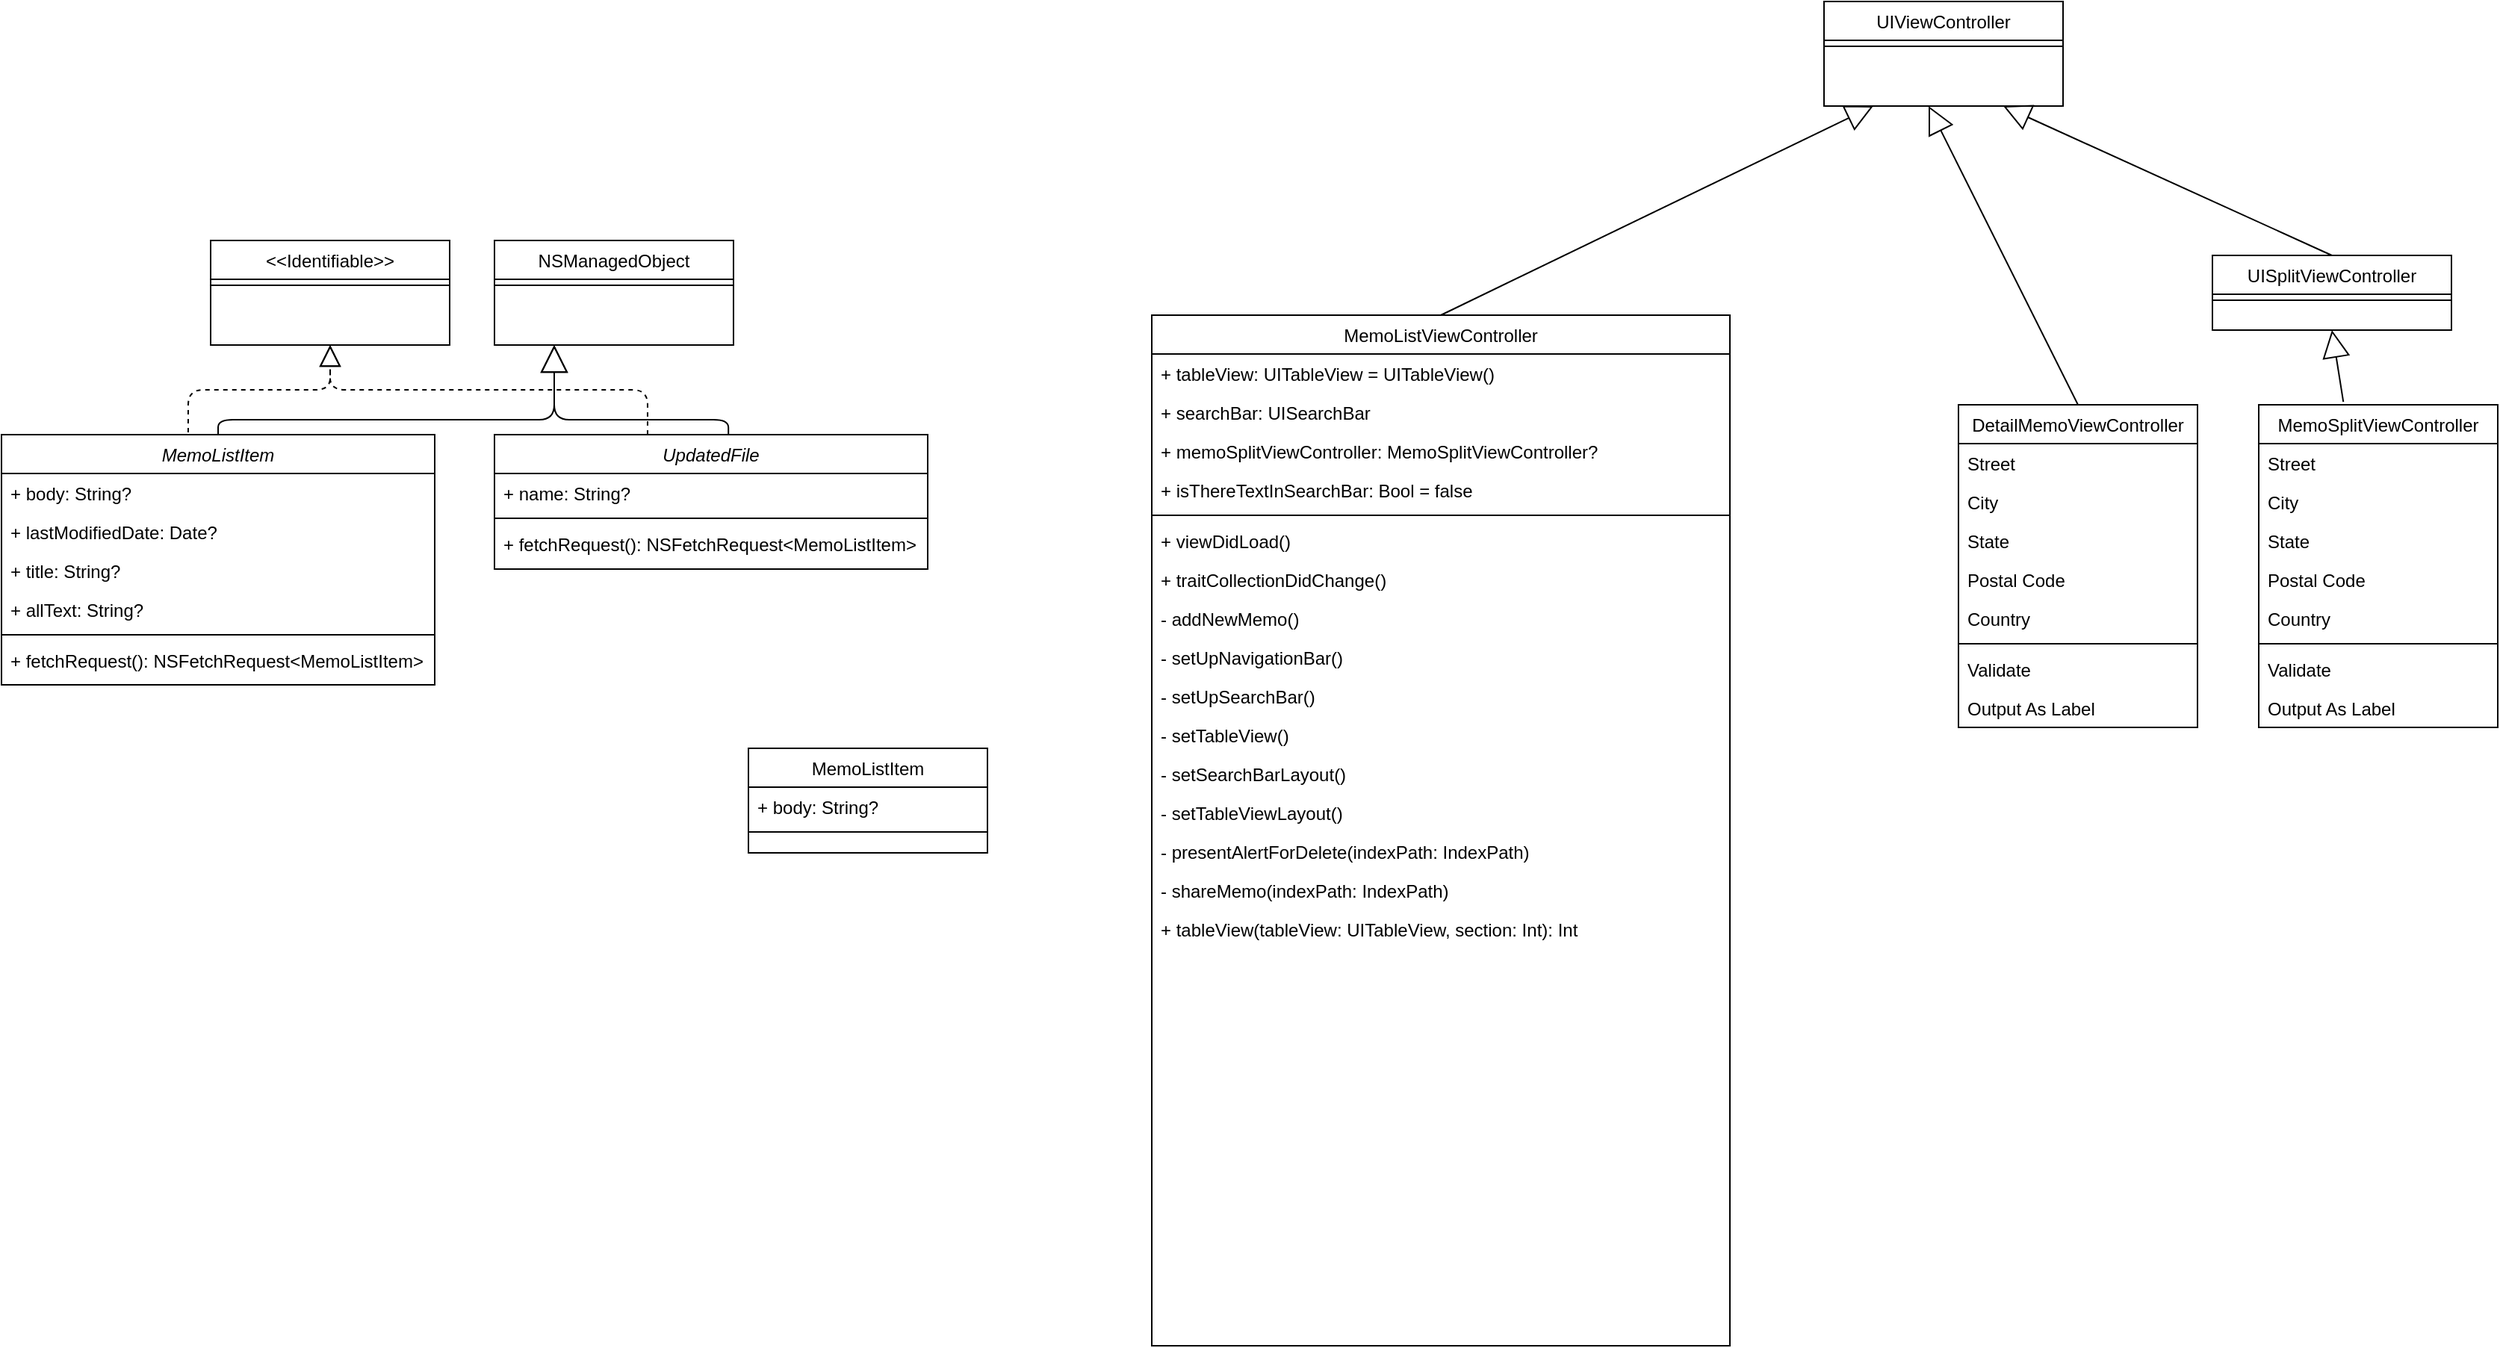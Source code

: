 <mxfile version="14.7.3" type="github">
  <diagram id="C5RBs43oDa-KdzZeNtuy" name="Page-1">
    <mxGraphModel dx="1337" dy="1403" grid="1" gridSize="10" guides="1" tooltips="1" connect="1" arrows="1" fold="1" page="1" pageScale="1" pageWidth="827" pageHeight="1169" math="0" shadow="0">
      <root>
        <mxCell id="WIyWlLk6GJQsqaUBKTNV-0" />
        <mxCell id="WIyWlLk6GJQsqaUBKTNV-1" parent="WIyWlLk6GJQsqaUBKTNV-0" />
        <mxCell id="zkfFHV4jXpPFQw0GAbJ--0" value="MemoListItem" style="swimlane;fontStyle=2;align=center;verticalAlign=top;childLayout=stackLayout;horizontal=1;startSize=26;horizontalStack=0;resizeParent=1;resizeLast=0;collapsible=1;marginBottom=0;rounded=0;shadow=0;strokeWidth=1;" parent="WIyWlLk6GJQsqaUBKTNV-1" vertex="1">
          <mxGeometry x="-170" y="150" width="290" height="167.5" as="geometry">
            <mxRectangle x="230" y="140" width="160" height="26" as="alternateBounds" />
          </mxGeometry>
        </mxCell>
        <mxCell id="7Dqou3G31h9-elp-3wO0-17" value="+ body: String?" style="text;align=left;verticalAlign=top;spacingLeft=4;spacingRight=4;overflow=hidden;rotatable=0;points=[[0,0.5],[1,0.5]];portConstraint=eastwest;" vertex="1" parent="zkfFHV4jXpPFQw0GAbJ--0">
          <mxGeometry y="26" width="290" height="26" as="geometry" />
        </mxCell>
        <mxCell id="7Dqou3G31h9-elp-3wO0-19" value="+ lastModifiedDate: Date?" style="text;align=left;verticalAlign=top;spacingLeft=4;spacingRight=4;overflow=hidden;rotatable=0;points=[[0,0.5],[1,0.5]];portConstraint=eastwest;" vertex="1" parent="zkfFHV4jXpPFQw0GAbJ--0">
          <mxGeometry y="52" width="290" height="26" as="geometry" />
        </mxCell>
        <mxCell id="7Dqou3G31h9-elp-3wO0-20" value="+ title: String?" style="text;align=left;verticalAlign=top;spacingLeft=4;spacingRight=4;overflow=hidden;rotatable=0;points=[[0,0.5],[1,0.5]];portConstraint=eastwest;" vertex="1" parent="zkfFHV4jXpPFQw0GAbJ--0">
          <mxGeometry y="78" width="290" height="26" as="geometry" />
        </mxCell>
        <mxCell id="7Dqou3G31h9-elp-3wO0-21" value="+ allText: String?" style="text;align=left;verticalAlign=top;spacingLeft=4;spacingRight=4;overflow=hidden;rotatable=0;points=[[0,0.5],[1,0.5]];portConstraint=eastwest;" vertex="1" parent="zkfFHV4jXpPFQw0GAbJ--0">
          <mxGeometry y="104" width="290" height="26" as="geometry" />
        </mxCell>
        <mxCell id="7Dqou3G31h9-elp-3wO0-24" value="" style="line;strokeWidth=1;fillColor=none;align=left;verticalAlign=middle;spacingTop=-1;spacingLeft=3;spacingRight=3;rotatable=0;labelPosition=right;points=[];portConstraint=eastwest;" vertex="1" parent="zkfFHV4jXpPFQw0GAbJ--0">
          <mxGeometry y="130" width="290" height="8" as="geometry" />
        </mxCell>
        <mxCell id="7Dqou3G31h9-elp-3wO0-23" value="+ fetchRequest(): NSFetchRequest&lt;MemoListItem&gt;" style="text;align=left;verticalAlign=top;spacingLeft=4;spacingRight=4;overflow=hidden;rotatable=0;points=[[0,0.5],[1,0.5]];portConstraint=eastwest;" vertex="1" parent="zkfFHV4jXpPFQw0GAbJ--0">
          <mxGeometry y="138" width="290" height="26" as="geometry" />
        </mxCell>
        <mxCell id="zkfFHV4jXpPFQw0GAbJ--13" value="MemoListItem" style="swimlane;fontStyle=0;align=center;verticalAlign=top;childLayout=stackLayout;horizontal=1;startSize=26;horizontalStack=0;resizeParent=1;resizeLast=0;collapsible=1;marginBottom=0;rounded=0;shadow=0;strokeWidth=1;" parent="WIyWlLk6GJQsqaUBKTNV-1" vertex="1">
          <mxGeometry x="330" y="360" width="160" height="70" as="geometry">
            <mxRectangle x="340" y="380" width="170" height="26" as="alternateBounds" />
          </mxGeometry>
        </mxCell>
        <mxCell id="zkfFHV4jXpPFQw0GAbJ--14" value="+ body: String?" style="text;align=left;verticalAlign=top;spacingLeft=4;spacingRight=4;overflow=hidden;rotatable=0;points=[[0,0.5],[1,0.5]];portConstraint=eastwest;" parent="zkfFHV4jXpPFQw0GAbJ--13" vertex="1">
          <mxGeometry y="26" width="160" height="26" as="geometry" />
        </mxCell>
        <mxCell id="zkfFHV4jXpPFQw0GAbJ--15" value="" style="line;html=1;strokeWidth=1;align=left;verticalAlign=middle;spacingTop=-1;spacingLeft=3;spacingRight=3;rotatable=0;labelPosition=right;points=[];portConstraint=eastwest;" parent="zkfFHV4jXpPFQw0GAbJ--13" vertex="1">
          <mxGeometry y="52" width="160" height="8" as="geometry" />
        </mxCell>
        <mxCell id="zkfFHV4jXpPFQw0GAbJ--17" value="MemoListViewController&#xa;" style="swimlane;fontStyle=0;align=center;verticalAlign=top;childLayout=stackLayout;horizontal=1;startSize=26;horizontalStack=0;resizeParent=1;resizeLast=0;collapsible=1;marginBottom=0;rounded=0;shadow=0;strokeWidth=1;" parent="WIyWlLk6GJQsqaUBKTNV-1" vertex="1">
          <mxGeometry x="600" y="70" width="387" height="690" as="geometry">
            <mxRectangle x="550" y="140" width="160" height="26" as="alternateBounds" />
          </mxGeometry>
        </mxCell>
        <mxCell id="zkfFHV4jXpPFQw0GAbJ--18" value="+ tableView: UITableView = UITableView()" style="text;align=left;verticalAlign=top;spacingLeft=4;spacingRight=4;overflow=hidden;rotatable=0;points=[[0,0.5],[1,0.5]];portConstraint=eastwest;" parent="zkfFHV4jXpPFQw0GAbJ--17" vertex="1">
          <mxGeometry y="26" width="387" height="26" as="geometry" />
        </mxCell>
        <mxCell id="zkfFHV4jXpPFQw0GAbJ--19" value="+ searchBar: UISearchBar" style="text;align=left;verticalAlign=top;spacingLeft=4;spacingRight=4;overflow=hidden;rotatable=0;points=[[0,0.5],[1,0.5]];portConstraint=eastwest;rounded=0;shadow=0;html=0;" parent="zkfFHV4jXpPFQw0GAbJ--17" vertex="1">
          <mxGeometry y="52" width="387" height="26" as="geometry" />
        </mxCell>
        <mxCell id="zkfFHV4jXpPFQw0GAbJ--20" value="+ memoSplitViewController: MemoSplitViewController?" style="text;align=left;verticalAlign=top;spacingLeft=4;spacingRight=4;overflow=hidden;rotatable=0;points=[[0,0.5],[1,0.5]];portConstraint=eastwest;rounded=0;shadow=0;html=0;" parent="zkfFHV4jXpPFQw0GAbJ--17" vertex="1">
          <mxGeometry y="78" width="387" height="26" as="geometry" />
        </mxCell>
        <mxCell id="zkfFHV4jXpPFQw0GAbJ--21" value="+ isThereTextInSearchBar: Bool = false" style="text;align=left;verticalAlign=top;spacingLeft=4;spacingRight=4;overflow=hidden;rotatable=0;points=[[0,0.5],[1,0.5]];portConstraint=eastwest;rounded=0;shadow=0;html=0;" parent="zkfFHV4jXpPFQw0GAbJ--17" vertex="1">
          <mxGeometry y="104" width="387" height="26" as="geometry" />
        </mxCell>
        <mxCell id="zkfFHV4jXpPFQw0GAbJ--23" value="" style="line;html=1;strokeWidth=1;align=left;verticalAlign=middle;spacingTop=-1;spacingLeft=3;spacingRight=3;rotatable=0;labelPosition=right;points=[];portConstraint=eastwest;" parent="zkfFHV4jXpPFQw0GAbJ--17" vertex="1">
          <mxGeometry y="130" width="387" height="8" as="geometry" />
        </mxCell>
        <mxCell id="zkfFHV4jXpPFQw0GAbJ--24" value="+ viewDidLoad()" style="text;align=left;verticalAlign=top;spacingLeft=4;spacingRight=4;overflow=hidden;rotatable=0;points=[[0,0.5],[1,0.5]];portConstraint=eastwest;" parent="zkfFHV4jXpPFQw0GAbJ--17" vertex="1">
          <mxGeometry y="138" width="387" height="26" as="geometry" />
        </mxCell>
        <mxCell id="zkfFHV4jXpPFQw0GAbJ--25" value="+ traitCollectionDidChange()" style="text;align=left;verticalAlign=top;spacingLeft=4;spacingRight=4;overflow=hidden;rotatable=0;points=[[0,0.5],[1,0.5]];portConstraint=eastwest;" parent="zkfFHV4jXpPFQw0GAbJ--17" vertex="1">
          <mxGeometry y="164" width="387" height="26" as="geometry" />
        </mxCell>
        <mxCell id="7Dqou3G31h9-elp-3wO0-69" value="- addNewMemo()" style="text;align=left;verticalAlign=top;spacingLeft=4;spacingRight=4;overflow=hidden;rotatable=0;points=[[0,0.5],[1,0.5]];portConstraint=eastwest;" vertex="1" parent="zkfFHV4jXpPFQw0GAbJ--17">
          <mxGeometry y="190" width="387" height="26" as="geometry" />
        </mxCell>
        <mxCell id="7Dqou3G31h9-elp-3wO0-68" value="- setUpNavigationBar()" style="text;align=left;verticalAlign=top;spacingLeft=4;spacingRight=4;overflow=hidden;rotatable=0;points=[[0,0.5],[1,0.5]];portConstraint=eastwest;" vertex="1" parent="zkfFHV4jXpPFQw0GAbJ--17">
          <mxGeometry y="216" width="387" height="26" as="geometry" />
        </mxCell>
        <mxCell id="7Dqou3G31h9-elp-3wO0-70" value="- setUpSearchBar()" style="text;align=left;verticalAlign=top;spacingLeft=4;spacingRight=4;overflow=hidden;rotatable=0;points=[[0,0.5],[1,0.5]];portConstraint=eastwest;" vertex="1" parent="zkfFHV4jXpPFQw0GAbJ--17">
          <mxGeometry y="242" width="387" height="26" as="geometry" />
        </mxCell>
        <mxCell id="7Dqou3G31h9-elp-3wO0-71" value="- setTableView()" style="text;align=left;verticalAlign=top;spacingLeft=4;spacingRight=4;overflow=hidden;rotatable=0;points=[[0,0.5],[1,0.5]];portConstraint=eastwest;" vertex="1" parent="zkfFHV4jXpPFQw0GAbJ--17">
          <mxGeometry y="268" width="387" height="26" as="geometry" />
        </mxCell>
        <mxCell id="7Dqou3G31h9-elp-3wO0-72" value="- setSearchBarLayout()" style="text;align=left;verticalAlign=top;spacingLeft=4;spacingRight=4;overflow=hidden;rotatable=0;points=[[0,0.5],[1,0.5]];portConstraint=eastwest;" vertex="1" parent="zkfFHV4jXpPFQw0GAbJ--17">
          <mxGeometry y="294" width="387" height="26" as="geometry" />
        </mxCell>
        <mxCell id="7Dqou3G31h9-elp-3wO0-73" value="- setTableViewLayout()" style="text;align=left;verticalAlign=top;spacingLeft=4;spacingRight=4;overflow=hidden;rotatable=0;points=[[0,0.5],[1,0.5]];portConstraint=eastwest;" vertex="1" parent="zkfFHV4jXpPFQw0GAbJ--17">
          <mxGeometry y="320" width="387" height="26" as="geometry" />
        </mxCell>
        <mxCell id="7Dqou3G31h9-elp-3wO0-74" value="- presentAlertForDelete(indexPath: IndexPath)" style="text;align=left;verticalAlign=top;spacingLeft=4;spacingRight=4;overflow=hidden;rotatable=0;points=[[0,0.5],[1,0.5]];portConstraint=eastwest;" vertex="1" parent="zkfFHV4jXpPFQw0GAbJ--17">
          <mxGeometry y="346" width="387" height="26" as="geometry" />
        </mxCell>
        <mxCell id="7Dqou3G31h9-elp-3wO0-75" value="- shareMemo(indexPath: IndexPath)" style="text;align=left;verticalAlign=top;spacingLeft=4;spacingRight=4;overflow=hidden;rotatable=0;points=[[0,0.5],[1,0.5]];portConstraint=eastwest;" vertex="1" parent="zkfFHV4jXpPFQw0GAbJ--17">
          <mxGeometry y="372" width="387" height="26" as="geometry" />
        </mxCell>
        <mxCell id="7Dqou3G31h9-elp-3wO0-76" value="+ tableView(tableView: UITableView, section: Int): Int" style="text;align=left;verticalAlign=top;spacingLeft=4;spacingRight=4;overflow=hidden;rotatable=0;points=[[0,0.5],[1,0.5]];portConstraint=eastwest;" vertex="1" parent="zkfFHV4jXpPFQw0GAbJ--17">
          <mxGeometry y="398" width="387" height="26" as="geometry" />
        </mxCell>
        <mxCell id="7Dqou3G31h9-elp-3wO0-0" value="NSManagedObject" style="swimlane;fontStyle=0;align=center;verticalAlign=top;childLayout=stackLayout;horizontal=1;startSize=26;horizontalStack=0;resizeParent=1;resizeLast=0;collapsible=1;marginBottom=0;rounded=0;shadow=0;strokeWidth=1;" vertex="1" parent="WIyWlLk6GJQsqaUBKTNV-1">
          <mxGeometry x="160" y="20" width="160" height="70" as="geometry">
            <mxRectangle x="340" y="380" width="170" height="26" as="alternateBounds" />
          </mxGeometry>
        </mxCell>
        <mxCell id="7Dqou3G31h9-elp-3wO0-2" value="" style="line;html=1;strokeWidth=1;align=left;verticalAlign=middle;spacingTop=-1;spacingLeft=3;spacingRight=3;rotatable=0;labelPosition=right;points=[];portConstraint=eastwest;" vertex="1" parent="7Dqou3G31h9-elp-3wO0-0">
          <mxGeometry y="26" width="160" height="8" as="geometry" />
        </mxCell>
        <mxCell id="7Dqou3G31h9-elp-3wO0-5" value="" style="endArrow=block;endSize=16;endFill=0;html=1;exitX=0.5;exitY=0;exitDx=0;exitDy=0;edgeStyle=orthogonalEdgeStyle;" edge="1" parent="WIyWlLk6GJQsqaUBKTNV-1" source="zkfFHV4jXpPFQw0GAbJ--0">
          <mxGeometry width="160" relative="1" as="geometry">
            <mxPoint x="320" y="210" as="sourcePoint" />
            <mxPoint x="200" y="90" as="targetPoint" />
            <Array as="points">
              <mxPoint x="-25" y="140" />
              <mxPoint x="200" y="140" />
            </Array>
          </mxGeometry>
        </mxCell>
        <mxCell id="7Dqou3G31h9-elp-3wO0-8" value="" style="endArrow=block;endSize=16;endFill=0;html=1;exitX=0.54;exitY=0.005;exitDx=0;exitDy=0;exitPerimeter=0;edgeStyle=orthogonalEdgeStyle;" edge="1" parent="WIyWlLk6GJQsqaUBKTNV-1" source="7Dqou3G31h9-elp-3wO0-26">
          <mxGeometry width="160" relative="1" as="geometry">
            <mxPoint x="340" y="140.0" as="sourcePoint" />
            <mxPoint x="200" y="90" as="targetPoint" />
            <Array as="points">
              <mxPoint x="317" y="140" />
              <mxPoint x="200" y="140" />
            </Array>
          </mxGeometry>
        </mxCell>
        <mxCell id="7Dqou3G31h9-elp-3wO0-26" value="UpdatedFile" style="swimlane;fontStyle=2;align=center;verticalAlign=top;childLayout=stackLayout;horizontal=1;startSize=26;horizontalStack=0;resizeParent=1;resizeLast=0;collapsible=1;marginBottom=0;rounded=0;shadow=0;strokeWidth=1;" vertex="1" parent="WIyWlLk6GJQsqaUBKTNV-1">
          <mxGeometry x="160" y="150" width="290" height="90" as="geometry">
            <mxRectangle x="230" y="140" width="160" height="26" as="alternateBounds" />
          </mxGeometry>
        </mxCell>
        <mxCell id="7Dqou3G31h9-elp-3wO0-27" value="+ name: String?" style="text;align=left;verticalAlign=top;spacingLeft=4;spacingRight=4;overflow=hidden;rotatable=0;points=[[0,0.5],[1,0.5]];portConstraint=eastwest;" vertex="1" parent="7Dqou3G31h9-elp-3wO0-26">
          <mxGeometry y="26" width="290" height="26" as="geometry" />
        </mxCell>
        <mxCell id="7Dqou3G31h9-elp-3wO0-31" value="" style="line;strokeWidth=1;fillColor=none;align=left;verticalAlign=middle;spacingTop=-1;spacingLeft=3;spacingRight=3;rotatable=0;labelPosition=right;points=[];portConstraint=eastwest;" vertex="1" parent="7Dqou3G31h9-elp-3wO0-26">
          <mxGeometry y="52" width="290" height="8" as="geometry" />
        </mxCell>
        <mxCell id="7Dqou3G31h9-elp-3wO0-32" value="+ fetchRequest(): NSFetchRequest&lt;MemoListItem&gt;" style="text;align=left;verticalAlign=top;spacingLeft=4;spacingRight=4;overflow=hidden;rotatable=0;points=[[0,0.5],[1,0.5]];portConstraint=eastwest;" vertex="1" parent="7Dqou3G31h9-elp-3wO0-26">
          <mxGeometry y="60" width="290" height="26" as="geometry" />
        </mxCell>
        <mxCell id="7Dqou3G31h9-elp-3wO0-36" value="" style="endArrow=block;dashed=1;endFill=0;endSize=12;html=1;exitX=0.431;exitY=-0.009;exitDx=0;exitDy=0;exitPerimeter=0;entryX=0.5;entryY=1;entryDx=0;entryDy=0;edgeStyle=orthogonalEdgeStyle;" edge="1" parent="WIyWlLk6GJQsqaUBKTNV-1" source="zkfFHV4jXpPFQw0GAbJ--0" target="7Dqou3G31h9-elp-3wO0-38">
          <mxGeometry width="160" relative="1" as="geometry">
            <mxPoint x="-30" y="150" as="sourcePoint" />
            <mxPoint y="60" as="targetPoint" />
          </mxGeometry>
        </mxCell>
        <mxCell id="7Dqou3G31h9-elp-3wO0-37" value="" style="endArrow=block;dashed=1;endFill=0;endSize=12;html=1;exitX=0.431;exitY=-0.009;exitDx=0;exitDy=0;exitPerimeter=0;edgeStyle=orthogonalEdgeStyle;" edge="1" parent="WIyWlLk6GJQsqaUBKTNV-1">
          <mxGeometry width="160" relative="1" as="geometry">
            <mxPoint x="262.49" y="150.002" as="sourcePoint" />
            <mxPoint x="50" y="90" as="targetPoint" />
            <Array as="points">
              <mxPoint x="263" y="120" />
              <mxPoint x="50" y="120" />
            </Array>
          </mxGeometry>
        </mxCell>
        <mxCell id="7Dqou3G31h9-elp-3wO0-38" value="&lt;&lt;Identifiable&gt;&gt;" style="swimlane;fontStyle=0;align=center;verticalAlign=top;childLayout=stackLayout;horizontal=1;startSize=26;horizontalStack=0;resizeParent=1;resizeLast=0;collapsible=1;marginBottom=0;rounded=0;shadow=0;strokeWidth=1;" vertex="1" parent="WIyWlLk6GJQsqaUBKTNV-1">
          <mxGeometry x="-30" y="20" width="160" height="70" as="geometry">
            <mxRectangle x="340" y="380" width="170" height="26" as="alternateBounds" />
          </mxGeometry>
        </mxCell>
        <mxCell id="7Dqou3G31h9-elp-3wO0-39" value="" style="line;html=1;strokeWidth=1;align=left;verticalAlign=middle;spacingTop=-1;spacingLeft=3;spacingRight=3;rotatable=0;labelPosition=right;points=[];portConstraint=eastwest;" vertex="1" parent="7Dqou3G31h9-elp-3wO0-38">
          <mxGeometry y="26" width="160" height="8" as="geometry" />
        </mxCell>
        <mxCell id="7Dqou3G31h9-elp-3wO0-40" value="DetailMemoViewController" style="swimlane;fontStyle=0;align=center;verticalAlign=top;childLayout=stackLayout;horizontal=1;startSize=26;horizontalStack=0;resizeParent=1;resizeLast=0;collapsible=1;marginBottom=0;rounded=0;shadow=0;strokeWidth=1;" vertex="1" parent="WIyWlLk6GJQsqaUBKTNV-1">
          <mxGeometry x="1140" y="130" width="160" height="216" as="geometry">
            <mxRectangle x="550" y="140" width="160" height="26" as="alternateBounds" />
          </mxGeometry>
        </mxCell>
        <mxCell id="7Dqou3G31h9-elp-3wO0-41" value="Street" style="text;align=left;verticalAlign=top;spacingLeft=4;spacingRight=4;overflow=hidden;rotatable=0;points=[[0,0.5],[1,0.5]];portConstraint=eastwest;" vertex="1" parent="7Dqou3G31h9-elp-3wO0-40">
          <mxGeometry y="26" width="160" height="26" as="geometry" />
        </mxCell>
        <mxCell id="7Dqou3G31h9-elp-3wO0-42" value="City" style="text;align=left;verticalAlign=top;spacingLeft=4;spacingRight=4;overflow=hidden;rotatable=0;points=[[0,0.5],[1,0.5]];portConstraint=eastwest;rounded=0;shadow=0;html=0;" vertex="1" parent="7Dqou3G31h9-elp-3wO0-40">
          <mxGeometry y="52" width="160" height="26" as="geometry" />
        </mxCell>
        <mxCell id="7Dqou3G31h9-elp-3wO0-43" value="State" style="text;align=left;verticalAlign=top;spacingLeft=4;spacingRight=4;overflow=hidden;rotatable=0;points=[[0,0.5],[1,0.5]];portConstraint=eastwest;rounded=0;shadow=0;html=0;" vertex="1" parent="7Dqou3G31h9-elp-3wO0-40">
          <mxGeometry y="78" width="160" height="26" as="geometry" />
        </mxCell>
        <mxCell id="7Dqou3G31h9-elp-3wO0-44" value="Postal Code" style="text;align=left;verticalAlign=top;spacingLeft=4;spacingRight=4;overflow=hidden;rotatable=0;points=[[0,0.5],[1,0.5]];portConstraint=eastwest;rounded=0;shadow=0;html=0;" vertex="1" parent="7Dqou3G31h9-elp-3wO0-40">
          <mxGeometry y="104" width="160" height="26" as="geometry" />
        </mxCell>
        <mxCell id="7Dqou3G31h9-elp-3wO0-45" value="Country" style="text;align=left;verticalAlign=top;spacingLeft=4;spacingRight=4;overflow=hidden;rotatable=0;points=[[0,0.5],[1,0.5]];portConstraint=eastwest;rounded=0;shadow=0;html=0;" vertex="1" parent="7Dqou3G31h9-elp-3wO0-40">
          <mxGeometry y="130" width="160" height="26" as="geometry" />
        </mxCell>
        <mxCell id="7Dqou3G31h9-elp-3wO0-46" value="" style="line;html=1;strokeWidth=1;align=left;verticalAlign=middle;spacingTop=-1;spacingLeft=3;spacingRight=3;rotatable=0;labelPosition=right;points=[];portConstraint=eastwest;" vertex="1" parent="7Dqou3G31h9-elp-3wO0-40">
          <mxGeometry y="156" width="160" height="8" as="geometry" />
        </mxCell>
        <mxCell id="7Dqou3G31h9-elp-3wO0-47" value="Validate" style="text;align=left;verticalAlign=top;spacingLeft=4;spacingRight=4;overflow=hidden;rotatable=0;points=[[0,0.5],[1,0.5]];portConstraint=eastwest;" vertex="1" parent="7Dqou3G31h9-elp-3wO0-40">
          <mxGeometry y="164" width="160" height="26" as="geometry" />
        </mxCell>
        <mxCell id="7Dqou3G31h9-elp-3wO0-48" value="Output As Label" style="text;align=left;verticalAlign=top;spacingLeft=4;spacingRight=4;overflow=hidden;rotatable=0;points=[[0,0.5],[1,0.5]];portConstraint=eastwest;" vertex="1" parent="7Dqou3G31h9-elp-3wO0-40">
          <mxGeometry y="190" width="160" height="26" as="geometry" />
        </mxCell>
        <mxCell id="7Dqou3G31h9-elp-3wO0-49" value="MemoSplitViewController&#xa;" style="swimlane;fontStyle=0;align=center;verticalAlign=top;childLayout=stackLayout;horizontal=1;startSize=26;horizontalStack=0;resizeParent=1;resizeLast=0;collapsible=1;marginBottom=0;rounded=0;shadow=0;strokeWidth=1;" vertex="1" parent="WIyWlLk6GJQsqaUBKTNV-1">
          <mxGeometry x="1341" y="130" width="160" height="216" as="geometry">
            <mxRectangle x="550" y="140" width="160" height="26" as="alternateBounds" />
          </mxGeometry>
        </mxCell>
        <mxCell id="7Dqou3G31h9-elp-3wO0-50" value="Street" style="text;align=left;verticalAlign=top;spacingLeft=4;spacingRight=4;overflow=hidden;rotatable=0;points=[[0,0.5],[1,0.5]];portConstraint=eastwest;" vertex="1" parent="7Dqou3G31h9-elp-3wO0-49">
          <mxGeometry y="26" width="160" height="26" as="geometry" />
        </mxCell>
        <mxCell id="7Dqou3G31h9-elp-3wO0-51" value="City" style="text;align=left;verticalAlign=top;spacingLeft=4;spacingRight=4;overflow=hidden;rotatable=0;points=[[0,0.5],[1,0.5]];portConstraint=eastwest;rounded=0;shadow=0;html=0;" vertex="1" parent="7Dqou3G31h9-elp-3wO0-49">
          <mxGeometry y="52" width="160" height="26" as="geometry" />
        </mxCell>
        <mxCell id="7Dqou3G31h9-elp-3wO0-52" value="State" style="text;align=left;verticalAlign=top;spacingLeft=4;spacingRight=4;overflow=hidden;rotatable=0;points=[[0,0.5],[1,0.5]];portConstraint=eastwest;rounded=0;shadow=0;html=0;" vertex="1" parent="7Dqou3G31h9-elp-3wO0-49">
          <mxGeometry y="78" width="160" height="26" as="geometry" />
        </mxCell>
        <mxCell id="7Dqou3G31h9-elp-3wO0-53" value="Postal Code" style="text;align=left;verticalAlign=top;spacingLeft=4;spacingRight=4;overflow=hidden;rotatable=0;points=[[0,0.5],[1,0.5]];portConstraint=eastwest;rounded=0;shadow=0;html=0;" vertex="1" parent="7Dqou3G31h9-elp-3wO0-49">
          <mxGeometry y="104" width="160" height="26" as="geometry" />
        </mxCell>
        <mxCell id="7Dqou3G31h9-elp-3wO0-54" value="Country" style="text;align=left;verticalAlign=top;spacingLeft=4;spacingRight=4;overflow=hidden;rotatable=0;points=[[0,0.5],[1,0.5]];portConstraint=eastwest;rounded=0;shadow=0;html=0;" vertex="1" parent="7Dqou3G31h9-elp-3wO0-49">
          <mxGeometry y="130" width="160" height="26" as="geometry" />
        </mxCell>
        <mxCell id="7Dqou3G31h9-elp-3wO0-55" value="" style="line;html=1;strokeWidth=1;align=left;verticalAlign=middle;spacingTop=-1;spacingLeft=3;spacingRight=3;rotatable=0;labelPosition=right;points=[];portConstraint=eastwest;" vertex="1" parent="7Dqou3G31h9-elp-3wO0-49">
          <mxGeometry y="156" width="160" height="8" as="geometry" />
        </mxCell>
        <mxCell id="7Dqou3G31h9-elp-3wO0-56" value="Validate" style="text;align=left;verticalAlign=top;spacingLeft=4;spacingRight=4;overflow=hidden;rotatable=0;points=[[0,0.5],[1,0.5]];portConstraint=eastwest;" vertex="1" parent="7Dqou3G31h9-elp-3wO0-49">
          <mxGeometry y="164" width="160" height="26" as="geometry" />
        </mxCell>
        <mxCell id="7Dqou3G31h9-elp-3wO0-57" value="Output As Label" style="text;align=left;verticalAlign=top;spacingLeft=4;spacingRight=4;overflow=hidden;rotatable=0;points=[[0,0.5],[1,0.5]];portConstraint=eastwest;" vertex="1" parent="7Dqou3G31h9-elp-3wO0-49">
          <mxGeometry y="190" width="160" height="26" as="geometry" />
        </mxCell>
        <mxCell id="7Dqou3G31h9-elp-3wO0-58" value="UIViewController&#xa;" style="swimlane;fontStyle=0;align=center;verticalAlign=top;childLayout=stackLayout;horizontal=1;startSize=26;horizontalStack=0;resizeParent=1;resizeLast=0;collapsible=1;marginBottom=0;rounded=0;shadow=0;strokeWidth=1;" vertex="1" parent="WIyWlLk6GJQsqaUBKTNV-1">
          <mxGeometry x="1050" y="-140" width="160" height="70" as="geometry">
            <mxRectangle x="340" y="380" width="170" height="26" as="alternateBounds" />
          </mxGeometry>
        </mxCell>
        <mxCell id="7Dqou3G31h9-elp-3wO0-59" value="" style="line;html=1;strokeWidth=1;align=left;verticalAlign=middle;spacingTop=-1;spacingLeft=3;spacingRight=3;rotatable=0;labelPosition=right;points=[];portConstraint=eastwest;" vertex="1" parent="7Dqou3G31h9-elp-3wO0-58">
          <mxGeometry y="26" width="160" height="8" as="geometry" />
        </mxCell>
        <mxCell id="7Dqou3G31h9-elp-3wO0-60" value="UISplitViewController" style="swimlane;fontStyle=0;align=center;verticalAlign=top;childLayout=stackLayout;horizontal=1;startSize=26;horizontalStack=0;resizeParent=1;resizeLast=0;collapsible=1;marginBottom=0;rounded=0;shadow=0;strokeWidth=1;" vertex="1" parent="WIyWlLk6GJQsqaUBKTNV-1">
          <mxGeometry x="1310" y="30" width="160" height="50" as="geometry">
            <mxRectangle x="340" y="380" width="170" height="26" as="alternateBounds" />
          </mxGeometry>
        </mxCell>
        <mxCell id="7Dqou3G31h9-elp-3wO0-61" value="" style="line;html=1;strokeWidth=1;align=left;verticalAlign=middle;spacingTop=-1;spacingLeft=3;spacingRight=3;rotatable=0;labelPosition=right;points=[];portConstraint=eastwest;" vertex="1" parent="7Dqou3G31h9-elp-3wO0-60">
          <mxGeometry y="26" width="160" height="8" as="geometry" />
        </mxCell>
        <mxCell id="7Dqou3G31h9-elp-3wO0-62" value="" style="endArrow=block;endSize=16;endFill=0;html=1;exitX=0.5;exitY=0;exitDx=0;exitDy=0;" edge="1" parent="WIyWlLk6GJQsqaUBKTNV-1" source="zkfFHV4jXpPFQw0GAbJ--17">
          <mxGeometry width="160" relative="1" as="geometry">
            <mxPoint x="900" y="60" as="sourcePoint" />
            <mxPoint x="1083" y="-70" as="targetPoint" />
          </mxGeometry>
        </mxCell>
        <mxCell id="7Dqou3G31h9-elp-3wO0-64" value="" style="endArrow=block;endSize=16;endFill=0;html=1;exitX=0.5;exitY=0;exitDx=0;exitDy=0;" edge="1" parent="WIyWlLk6GJQsqaUBKTNV-1" source="7Dqou3G31h9-elp-3wO0-40">
          <mxGeometry width="160" relative="1" as="geometry">
            <mxPoint x="1113" y="60" as="sourcePoint" />
            <mxPoint x="1120" y="-70" as="targetPoint" />
          </mxGeometry>
        </mxCell>
        <mxCell id="7Dqou3G31h9-elp-3wO0-65" value="" style="endArrow=block;endSize=16;endFill=0;html=1;exitX=0.354;exitY=-0.009;exitDx=0;exitDy=0;exitPerimeter=0;" edge="1" parent="WIyWlLk6GJQsqaUBKTNV-1" source="7Dqou3G31h9-elp-3wO0-49">
          <mxGeometry width="160" relative="1" as="geometry">
            <mxPoint x="1230" y="140" as="sourcePoint" />
            <mxPoint x="1390" y="80" as="targetPoint" />
          </mxGeometry>
        </mxCell>
        <mxCell id="7Dqou3G31h9-elp-3wO0-67" value="" style="endArrow=block;endSize=16;endFill=0;html=1;entryX=0.75;entryY=1;entryDx=0;entryDy=0;exitX=0.5;exitY=0;exitDx=0;exitDy=0;" edge="1" parent="WIyWlLk6GJQsqaUBKTNV-1" source="7Dqou3G31h9-elp-3wO0-60" target="7Dqou3G31h9-elp-3wO0-58">
          <mxGeometry width="160" relative="1" as="geometry">
            <mxPoint x="1279" y="-33" as="sourcePoint" />
            <mxPoint x="1123.4" y="-50" as="targetPoint" />
          </mxGeometry>
        </mxCell>
      </root>
    </mxGraphModel>
  </diagram>
</mxfile>
